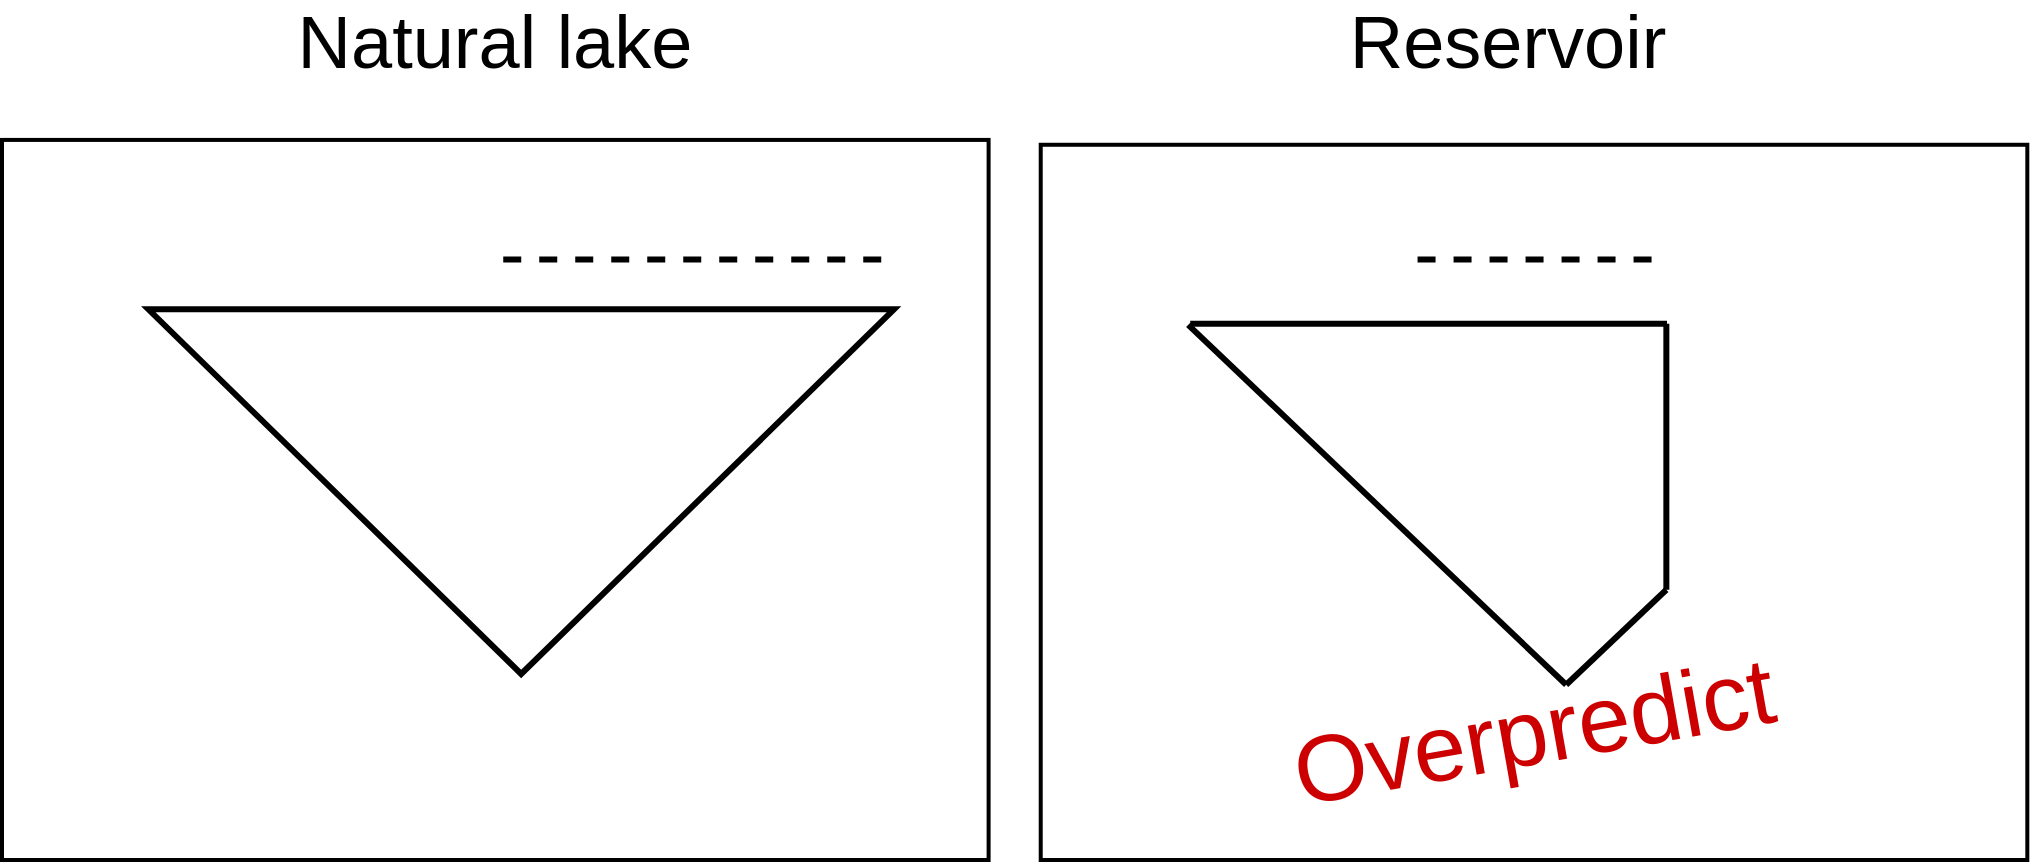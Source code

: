 <mxfile version="13.0.3" type="device"><diagram id="fqT3aY2t5dTjajrBmcFW" name="Page-1"><mxGraphModel dx="1316" dy="826" grid="1" gridSize="10" guides="1" tooltips="1" connect="1" arrows="1" fold="1" page="1" pageScale="1" pageWidth="4681" pageHeight="3300" math="0" shadow="0"><root><mxCell id="0"/><mxCell id="1" parent="0"/><mxCell id="wvxOpLGUvvJNW9eWrfp2-1" value="" style="group;aspect=fixed;" vertex="1" connectable="0" parent="1"><mxGeometry x="10" y="131.05" width="1012.66" height="428.95" as="geometry"/></mxCell><mxCell id="iJXaRHA7bnmlDChAISnZ-22" value="" style="rounded=0;whiteSpace=wrap;html=1;strokeWidth=2;" parent="wvxOpLGUvvJNW9eWrfp2-1" vertex="1"><mxGeometry y="68.912" width="493.3" height="360.038" as="geometry"/></mxCell><mxCell id="deRMlTWQjqKfjbZ5wO8--1" value="" style="triangle;whiteSpace=wrap;html=1;rotation=90;strokeWidth=3;" parent="wvxOpLGUvvJNW9eWrfp2-1" vertex="1"><mxGeometry x="168.43" y="58.38" width="182.307" height="372.779" as="geometry"/></mxCell><mxCell id="iJXaRHA7bnmlDChAISnZ-1" value="Reservoir" style="text;html=1;strokeColor=none;fillColor=none;align=center;verticalAlign=middle;whiteSpace=wrap;rounded=0;fontSize=37;" parent="wvxOpLGUvvJNW9eWrfp2-1" vertex="1"><mxGeometry x="710.245" width="85.791" height="42.895" as="geometry"/></mxCell><mxCell id="iJXaRHA7bnmlDChAISnZ-3" value="" style="rounded=0;whiteSpace=wrap;html=1;strokeWidth=2;" parent="wvxOpLGUvvJNW9eWrfp2-1" vertex="1"><mxGeometry x="519.36" y="71.336" width="493.3" height="357.614" as="geometry"/></mxCell><mxCell id="iJXaRHA7bnmlDChAISnZ-11" value="Overpredict" style="text;html=1;strokeColor=none;fillColor=none;align=center;verticalAlign=middle;whiteSpace=wrap;rounded=0;rotation=-10;fontSize=47;fontColor=#CC0000;" parent="wvxOpLGUvvJNW9eWrfp2-1" vertex="1"><mxGeometry x="690.942" y="343.16" width="150.135" height="42.895" as="geometry"/></mxCell><mxCell id="iJXaRHA7bnmlDChAISnZ-21" value="Natural lake" style="text;html=1;strokeColor=none;fillColor=none;align=center;verticalAlign=middle;whiteSpace=wrap;rounded=0;fontSize=37;" parent="wvxOpLGUvvJNW9eWrfp2-1" vertex="1"><mxGeometry x="114.918" width="263.487" height="42.895" as="geometry"/></mxCell><mxCell id="iJXaRHA7bnmlDChAISnZ-24" value="" style="endArrow=none;dashed=1;html=1;exitX=0.5;exitY=0;exitDx=0;exitDy=0;strokeWidth=3;" parent="wvxOpLGUvvJNW9eWrfp2-1" edge="1"><mxGeometry width="50" height="50" relative="1" as="geometry"><mxPoint x="250.618" y="128.685" as="sourcePoint"/><mxPoint x="448.26" y="128.685" as="targetPoint"/></mxGeometry></mxCell><mxCell id="deRMlTWQjqKfjbZ5wO8--2" value="" style="endArrow=none;dashed=1;html=1;strokeWidth=3;" parent="wvxOpLGUvvJNW9eWrfp2-1" edge="1"><mxGeometry width="50" height="50" relative="1" as="geometry"><mxPoint x="707.779" y="128.685" as="sourcePoint"/><mxPoint x="828.209" y="128.685" as="targetPoint"/></mxGeometry></mxCell><mxCell id="deRMlTWQjqKfjbZ5wO8--4" value="" style="endArrow=none;html=1;entryX=0.013;entryY=1.007;entryDx=0;entryDy=0;exitX=1;exitY=0.5;exitDx=0;exitDy=0;entryPerimeter=0;strokeWidth=3;" parent="wvxOpLGUvvJNW9eWrfp2-1" edge="1"><mxGeometry width="50" height="50" relative="1" as="geometry"><mxPoint x="782.096" y="341.305" as="sourcePoint"/><mxPoint x="593.094" y="161.371" as="targetPoint"/></mxGeometry></mxCell><mxCell id="deRMlTWQjqKfjbZ5wO8--5" value="" style="endArrow=none;html=1;exitX=1;exitY=0.5;exitDx=0;exitDy=0;strokeWidth=3;" parent="wvxOpLGUvvJNW9eWrfp2-1" edge="1"><mxGeometry width="50" height="50" relative="1" as="geometry"><mxPoint x="782.096" y="341.305" as="sourcePoint"/><mxPoint x="832.176" y="293.831" as="targetPoint"/></mxGeometry></mxCell><mxCell id="deRMlTWQjqKfjbZ5wO8--7" value="" style="endArrow=none;html=1;strokeWidth=3;" parent="wvxOpLGUvvJNW9eWrfp2-1" edge="1"><mxGeometry width="50" height="50" relative="1" as="geometry"><mxPoint x="594.105" y="160.856" as="sourcePoint"/><mxPoint x="832.498" y="160.856" as="targetPoint"/></mxGeometry></mxCell><mxCell id="deRMlTWQjqKfjbZ5wO8--8" value="" style="endArrow=none;html=1;strokeWidth=3;" parent="wvxOpLGUvvJNW9eWrfp2-1" edge="1"><mxGeometry width="50" height="50" relative="1" as="geometry"><mxPoint x="832.176" y="293.831" as="sourcePoint"/><mxPoint x="832.176" y="160.856" as="targetPoint"/></mxGeometry></mxCell></root></mxGraphModel></diagram></mxfile>